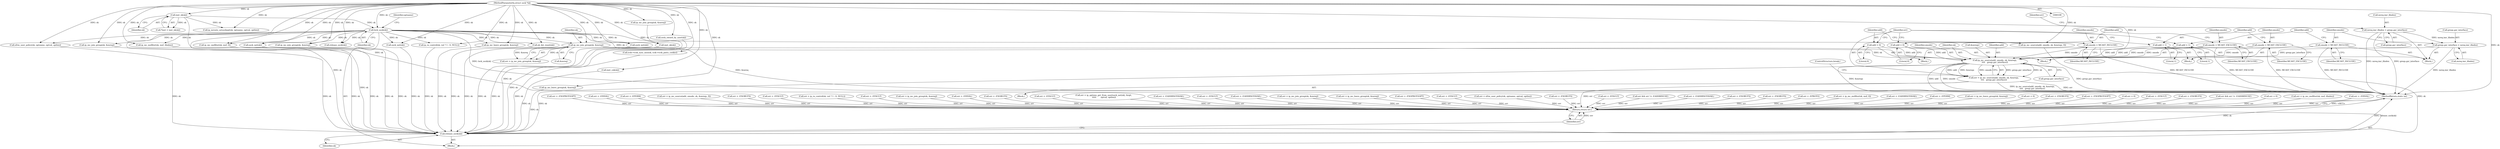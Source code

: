 digraph "0_linux_f6d8bd051c391c1c0458a30b2a7abcd939329259_26@pointer" {
"1001377" [label="(Call,ip_mc_source(add, omode, sk, &mreqs,\n\t\t\t\t   greqs.gsr_interface))"];
"1001372" [label="(Call,add = 0)"];
"1001289" [label="(Call,add = 1)"];
"1001301" [label="(Call,add = 0)"];
"1001364" [label="(Call,add = 1)"];
"1001298" [label="(Call,omode = MCAST_EXCLUDE)"];
"1001369" [label="(Call,omode = MCAST_INCLUDE)"];
"1001286" [label="(Call,omode = MCAST_EXCLUDE)"];
"1001361" [label="(Call,omode = MCAST_INCLUDE)"];
"1000259" [label="(Call,lock_sock(sk))"];
"1000118" [label="(Call,inet_sk(sk))"];
"1000109" [label="(MethodParameterIn,struct sock *sk)"];
"1001342" [label="(Call,ip_mc_join_group(sk, &mreq))"];
"1001354" [label="(Call,greqs.gsr_interface = mreq.imr_ifindex)"];
"1001333" [label="(Call,mreq.imr_ifindex = greqs.gsr_interface)"];
"1001375" [label="(Call,err = ip_mc_source(add, omode, sk, &mreqs,\n\t\t\t\t   greqs.gsr_interface))"];
"1001724" [label="(Return,return err;)"];
"1001722" [label="(Call,release_sock(sk))"];
"1001369" [label="(Call,omode = MCAST_INCLUDE)"];
"1001341" [label="(Identifier,err)"];
"1001596" [label="(Call,ip_mc_msfilter(sk, msf, ifindex))"];
"1000989" [label="(Call,ip_mc_msfilter(sk, msf, 0))"];
"1001179" [label="(Call,ip_mc_join_group(sk, &mreq))"];
"1001215" [label="(Call,err = -EFAULT)"];
"1000894" [label="(Call,ip_mc_join_group(sk, &mreq))"];
"1000116" [label="(Call,*inet = inet_sk(sk))"];
"1000762" [label="(Call,sock_net(sk))"];
"1001083" [label="(Call,err && err != -EADDRINUSE)"];
"1000787" [label="(Call,err = -EADDRNOTAVAIL)"];
"1001299" [label="(Identifier,omode)"];
"1001301" [label="(Call,add = 0)"];
"1000934" [label="(Call,err = -ENOBUFS)"];
"1000920" [label="(Call,err = -ENOBUFS)"];
"1000118" [label="(Call,inet_sk(sk))"];
"1001386" [label="(ControlStructure,break;)"];
"1000512" [label="(Call,sk_dst_reset(sk))"];
"1001106" [label="(Call,ip_mc_source(add, omode, sk, &mreqs, 0))"];
"1001665" [label="(Call,xfrm_user_policy(sk, optname, optval, optlen))"];
"1000838" [label="(Call,err = -EPROTO)"];
"1000294" [label="(Call,sock_owned_by_user(sk))"];
"1001287" [label="(Identifier,omode)"];
"1001366" [label="(Literal,1)"];
"1001334" [label="(Call,mreq.imr_ifindex)"];
"1000987" [label="(Call,err = ip_mc_msfilter(sk, msf, 0))"];
"1001373" [label="(Identifier,add)"];
"1001237" [label="(Call,err = -EADDRNOTAVAIL)"];
"1000260" [label="(Identifier,sk)"];
"1001654" [label="(Call,err = -EPERM)"];
"1001379" [label="(Identifier,omode)"];
"1001309" [label="(Block,)"];
"1001354" [label="(Call,greqs.gsr_interface = mreq.imr_ifindex)"];
"1001380" [label="(Identifier,sk)"];
"1000262" [label="(Identifier,optname)"];
"1000899" [label="(Call,err = ip_mc_leave_group(sk, &mreq))"];
"1001368" [label="(Block,)"];
"1000830" [label="(Call,err = 0)"];
"1001371" [label="(Identifier,MCAST_INCLUDE)"];
"1001727" [label="(Call,release_sock(sk))"];
"1001363" [label="(Identifier,MCAST_INCLUDE)"];
"1000967" [label="(Call,err = -ENOBUFS)"];
"1001298" [label="(Call,omode = MCAST_EXCLUDE)"];
"1001078" [label="(Call,ip_mc_join_group(sk, &mreq))"];
"1000251" [label="(Call,ip_mroute_setsockopt(sk, optname, optval, optlen))"];
"1001717" [label="(Call,err = -ENOPROTOOPT)"];
"1000256" [label="(Call,err = 0)"];
"1001343" [label="(Identifier,sk)"];
"1001381" [label="(Call,&mreqs)"];
"1001365" [label="(Identifier,add)"];
"1001358" [label="(Call,mreq.imr_ifindex)"];
"1001285" [label="(Block,)"];
"1000854" [label="(Call,err = -EFAULT)"];
"1001374" [label="(Literal,0)"];
"1000109" [label="(MethodParameterIn,struct sock *sk)"];
"1001487" [label="(Call,err = -ENOBUFS)"];
"1001302" [label="(Identifier,add)"];
"1001724" [label="(Return,return err;)"];
"1001303" [label="(Literal,0)"];
"1000114" [label="(Block,)"];
"1001291" [label="(Literal,1)"];
"1001347" [label="(Call,err && err != -EADDRINUSE)"];
"1001383" [label="(Call,greqs.gsr_interface)"];
"1000755" [label="(Call,err = 0)"];
"1001290" [label="(Identifier,add)"];
"1001594" [label="(Call,err = ip_mc_msfilter(sk, msf, ifindex))"];
"1000797" [label="(Call,err = -EINVAL)"];
"1001725" [label="(Identifier,err)"];
"1000571" [label="(Call,err = -ENOPROTOOPT)"];
"1000982" [label="(Call,err = -EINVAL)"];
"1000259" [label="(Call,lock_sock(sk))"];
"1001376" [label="(Identifier,err)"];
"1001344" [label="(Call,&mreq)"];
"1001677" [label="(Call,err = -EPERM)"];
"1001104" [label="(Call,err = ip_mc_source(add, omode, sk, &mreqs, 0))"];
"1001412" [label="(Call,err = -ENOBUFS)"];
"1001126" [label="(Call,err = -EFAULT)"];
"1001195" [label="(Block,)"];
"1001377" [label="(Call,ip_mc_source(add, omode, sk, &mreqs,\n\t\t\t\t   greqs.gsr_interface))"];
"1001364" [label="(Call,add = 1)"];
"1000119" [label="(Identifier,sk)"];
"1000352" [label="(Call,icsk->icsk_sync_mss(sk, icsk->icsk_pmtu_cookie))"];
"1001340" [label="(Call,err = ip_mc_join_group(sk, &mreq))"];
"1001628" [label="(Call,err = ip_ra_control(sk, val ? 1 : 0, NULL))"];
"1001723" [label="(Identifier,sk)"];
"1001372" [label="(Call,add = 0)"];
"1001431" [label="(Call,err = -EFAULT)"];
"1000892" [label="(Call,err = ip_mc_join_group(sk, &mreq))"];
"1001467" [label="(Call,err = -EINVAL)"];
"1001337" [label="(Call,greqs.gsr_interface)"];
"1001375" [label="(Call,err = ip_mc_source(add, omode, sk, &mreqs,\n\t\t\t\t   greqs.gsr_interface))"];
"1000279" [label="(Call,sock_net(sk))"];
"1001378" [label="(Identifier,add)"];
"1001426" [label="(Call,err = -ENOBUFS)"];
"1000304" [label="(Call,inet_csk(sk))"];
"1000688" [label="(Call,err = -EFAULT)"];
"1001286" [label="(Call,omode = MCAST_EXCLUDE)"];
"1000901" [label="(Call,ip_mc_leave_group(sk, &mreq))"];
"1001300" [label="(Identifier,MCAST_EXCLUDE)"];
"1001297" [label="(Block,)"];
"1000276" [label="(Call,err = ip_options_get_from_user(sock_net(sk), &opt,\n \t\t\t\t\t       optval, optlen))"];
"1001545" [label="(Call,err = -EADDRNOTAVAIL)"];
"1001289" [label="(Call,add = 1)"];
"1001630" [label="(Call,ip_ra_control(sk, val ? 1 : 0, NULL))"];
"1001186" [label="(Call,ip_mc_leave_group(sk, &mreq))"];
"1001361" [label="(Call,omode = MCAST_INCLUDE)"];
"1001333" [label="(Call,mreq.imr_ifindex = greqs.gsr_interface)"];
"1001355" [label="(Call,greqs.gsr_interface)"];
"1001018" [label="(Call,err = -EFAULT)"];
"1001512" [label="(Call,err = -EADDRNOTAVAIL)"];
"1000782" [label="(Call,sock_net(sk))"];
"1001177" [label="(Call,err = ip_mc_join_group(sk, &mreq))"];
"1001184" [label="(Call,err = ip_mc_leave_group(sk, &mreq))"];
"1000549" [label="(Call,err = -ENOPROTOOPT)"];
"1000844" [label="(Call,inet_sk(sk))"];
"1000939" [label="(Call,err = -EFAULT)"];
"1001722" [label="(Call,release_sock(sk))"];
"1001663" [label="(Call,err = xfrm_user_policy(sk, optname, optval, optlen))"];
"1001288" [label="(Identifier,MCAST_EXCLUDE)"];
"1001370" [label="(Identifier,omode)"];
"1001342" [label="(Call,ip_mc_join_group(sk, &mreq))"];
"1001732" [label="(MethodReturn,static int)"];
"1001454" [label="(Call,err = -ENOBUFS)"];
"1001362" [label="(Identifier,omode)"];
"1001377" -> "1001375"  [label="AST: "];
"1001377" -> "1001383"  [label="CFG: "];
"1001378" -> "1001377"  [label="AST: "];
"1001379" -> "1001377"  [label="AST: "];
"1001380" -> "1001377"  [label="AST: "];
"1001381" -> "1001377"  [label="AST: "];
"1001383" -> "1001377"  [label="AST: "];
"1001375" -> "1001377"  [label="CFG: "];
"1001377" -> "1001732"  [label="DDG: greqs.gsr_interface"];
"1001377" -> "1001732"  [label="DDG: &mreqs"];
"1001377" -> "1001732"  [label="DDG: add"];
"1001377" -> "1001732"  [label="DDG: omode"];
"1001377" -> "1001375"  [label="DDG: greqs.gsr_interface"];
"1001377" -> "1001375"  [label="DDG: sk"];
"1001377" -> "1001375"  [label="DDG: add"];
"1001377" -> "1001375"  [label="DDG: &mreqs"];
"1001377" -> "1001375"  [label="DDG: omode"];
"1001372" -> "1001377"  [label="DDG: add"];
"1001289" -> "1001377"  [label="DDG: add"];
"1001301" -> "1001377"  [label="DDG: add"];
"1001364" -> "1001377"  [label="DDG: add"];
"1001298" -> "1001377"  [label="DDG: omode"];
"1001369" -> "1001377"  [label="DDG: omode"];
"1001286" -> "1001377"  [label="DDG: omode"];
"1001361" -> "1001377"  [label="DDG: omode"];
"1000259" -> "1001377"  [label="DDG: sk"];
"1001342" -> "1001377"  [label="DDG: sk"];
"1000109" -> "1001377"  [label="DDG: sk"];
"1001354" -> "1001377"  [label="DDG: greqs.gsr_interface"];
"1001377" -> "1001722"  [label="DDG: sk"];
"1001372" -> "1001368"  [label="AST: "];
"1001372" -> "1001374"  [label="CFG: "];
"1001373" -> "1001372"  [label="AST: "];
"1001374" -> "1001372"  [label="AST: "];
"1001376" -> "1001372"  [label="CFG: "];
"1001289" -> "1001285"  [label="AST: "];
"1001289" -> "1001291"  [label="CFG: "];
"1001290" -> "1001289"  [label="AST: "];
"1001291" -> "1001289"  [label="AST: "];
"1001376" -> "1001289"  [label="CFG: "];
"1001301" -> "1001297"  [label="AST: "];
"1001301" -> "1001303"  [label="CFG: "];
"1001302" -> "1001301"  [label="AST: "];
"1001303" -> "1001301"  [label="AST: "];
"1001376" -> "1001301"  [label="CFG: "];
"1001364" -> "1001309"  [label="AST: "];
"1001364" -> "1001366"  [label="CFG: "];
"1001365" -> "1001364"  [label="AST: "];
"1001366" -> "1001364"  [label="AST: "];
"1001376" -> "1001364"  [label="CFG: "];
"1001298" -> "1001297"  [label="AST: "];
"1001298" -> "1001300"  [label="CFG: "];
"1001299" -> "1001298"  [label="AST: "];
"1001300" -> "1001298"  [label="AST: "];
"1001302" -> "1001298"  [label="CFG: "];
"1001298" -> "1001732"  [label="DDG: MCAST_EXCLUDE"];
"1001369" -> "1001368"  [label="AST: "];
"1001369" -> "1001371"  [label="CFG: "];
"1001370" -> "1001369"  [label="AST: "];
"1001371" -> "1001369"  [label="AST: "];
"1001373" -> "1001369"  [label="CFG: "];
"1001369" -> "1001732"  [label="DDG: MCAST_INCLUDE"];
"1001286" -> "1001285"  [label="AST: "];
"1001286" -> "1001288"  [label="CFG: "];
"1001287" -> "1001286"  [label="AST: "];
"1001288" -> "1001286"  [label="AST: "];
"1001290" -> "1001286"  [label="CFG: "];
"1001286" -> "1001732"  [label="DDG: MCAST_EXCLUDE"];
"1001361" -> "1001309"  [label="AST: "];
"1001361" -> "1001363"  [label="CFG: "];
"1001362" -> "1001361"  [label="AST: "];
"1001363" -> "1001361"  [label="AST: "];
"1001365" -> "1001361"  [label="CFG: "];
"1001361" -> "1001732"  [label="DDG: MCAST_INCLUDE"];
"1000259" -> "1000114"  [label="AST: "];
"1000259" -> "1000260"  [label="CFG: "];
"1000260" -> "1000259"  [label="AST: "];
"1000262" -> "1000259"  [label="CFG: "];
"1000259" -> "1001732"  [label="DDG: lock_sock(sk)"];
"1000118" -> "1000259"  [label="DDG: sk"];
"1000109" -> "1000259"  [label="DDG: sk"];
"1000259" -> "1000279"  [label="DDG: sk"];
"1000259" -> "1000512"  [label="DDG: sk"];
"1000259" -> "1000762"  [label="DDG: sk"];
"1000259" -> "1000782"  [label="DDG: sk"];
"1000259" -> "1000844"  [label="DDG: sk"];
"1000259" -> "1000989"  [label="DDG: sk"];
"1000259" -> "1001078"  [label="DDG: sk"];
"1000259" -> "1001106"  [label="DDG: sk"];
"1000259" -> "1001179"  [label="DDG: sk"];
"1000259" -> "1001186"  [label="DDG: sk"];
"1000259" -> "1001342"  [label="DDG: sk"];
"1000259" -> "1001596"  [label="DDG: sk"];
"1000259" -> "1001630"  [label="DDG: sk"];
"1000259" -> "1001665"  [label="DDG: sk"];
"1000259" -> "1001722"  [label="DDG: sk"];
"1000259" -> "1001727"  [label="DDG: sk"];
"1000118" -> "1000116"  [label="AST: "];
"1000118" -> "1000119"  [label="CFG: "];
"1000119" -> "1000118"  [label="AST: "];
"1000116" -> "1000118"  [label="CFG: "];
"1000118" -> "1001732"  [label="DDG: sk"];
"1000118" -> "1000116"  [label="DDG: sk"];
"1000109" -> "1000118"  [label="DDG: sk"];
"1000118" -> "1000251"  [label="DDG: sk"];
"1000109" -> "1000108"  [label="AST: "];
"1000109" -> "1001732"  [label="DDG: sk"];
"1000109" -> "1000251"  [label="DDG: sk"];
"1000109" -> "1000279"  [label="DDG: sk"];
"1000109" -> "1000294"  [label="DDG: sk"];
"1000109" -> "1000304"  [label="DDG: sk"];
"1000109" -> "1000352"  [label="DDG: sk"];
"1000109" -> "1000512"  [label="DDG: sk"];
"1000109" -> "1000762"  [label="DDG: sk"];
"1000109" -> "1000782"  [label="DDG: sk"];
"1000109" -> "1000844"  [label="DDG: sk"];
"1000109" -> "1000894"  [label="DDG: sk"];
"1000109" -> "1000901"  [label="DDG: sk"];
"1000109" -> "1000989"  [label="DDG: sk"];
"1000109" -> "1001078"  [label="DDG: sk"];
"1000109" -> "1001106"  [label="DDG: sk"];
"1000109" -> "1001179"  [label="DDG: sk"];
"1000109" -> "1001186"  [label="DDG: sk"];
"1000109" -> "1001342"  [label="DDG: sk"];
"1000109" -> "1001596"  [label="DDG: sk"];
"1000109" -> "1001630"  [label="DDG: sk"];
"1000109" -> "1001665"  [label="DDG: sk"];
"1000109" -> "1001722"  [label="DDG: sk"];
"1000109" -> "1001727"  [label="DDG: sk"];
"1001342" -> "1001340"  [label="AST: "];
"1001342" -> "1001344"  [label="CFG: "];
"1001343" -> "1001342"  [label="AST: "];
"1001344" -> "1001342"  [label="AST: "];
"1001340" -> "1001342"  [label="CFG: "];
"1001342" -> "1001732"  [label="DDG: &mreq"];
"1001342" -> "1001340"  [label="DDG: sk"];
"1001342" -> "1001340"  [label="DDG: &mreq"];
"1001342" -> "1001722"  [label="DDG: sk"];
"1001354" -> "1001309"  [label="AST: "];
"1001354" -> "1001358"  [label="CFG: "];
"1001355" -> "1001354"  [label="AST: "];
"1001358" -> "1001354"  [label="AST: "];
"1001362" -> "1001354"  [label="CFG: "];
"1001354" -> "1001732"  [label="DDG: mreq.imr_ifindex"];
"1001333" -> "1001354"  [label="DDG: mreq.imr_ifindex"];
"1001333" -> "1001309"  [label="AST: "];
"1001333" -> "1001337"  [label="CFG: "];
"1001334" -> "1001333"  [label="AST: "];
"1001337" -> "1001333"  [label="AST: "];
"1001341" -> "1001333"  [label="CFG: "];
"1001333" -> "1001732"  [label="DDG: greqs.gsr_interface"];
"1001333" -> "1001732"  [label="DDG: mreq.imr_ifindex"];
"1001375" -> "1001195"  [label="AST: "];
"1001376" -> "1001375"  [label="AST: "];
"1001386" -> "1001375"  [label="CFG: "];
"1001375" -> "1001732"  [label="DDG: ip_mc_source(add, omode, sk, &mreqs,\n\t\t\t\t   greqs.gsr_interface)"];
"1001375" -> "1001732"  [label="DDG: err"];
"1001375" -> "1001724"  [label="DDG: err"];
"1001724" -> "1000114"  [label="AST: "];
"1001724" -> "1001725"  [label="CFG: "];
"1001725" -> "1001724"  [label="AST: "];
"1001732" -> "1001724"  [label="CFG: "];
"1001724" -> "1001732"  [label="DDG: <RET>"];
"1001725" -> "1001724"  [label="DDG: err"];
"1000549" -> "1001724"  [label="DDG: err"];
"1001512" -> "1001724"  [label="DDG: err"];
"1000987" -> "1001724"  [label="DDG: err"];
"1001431" -> "1001724"  [label="DDG: err"];
"1000920" -> "1001724"  [label="DDG: err"];
"1001237" -> "1001724"  [label="DDG: err"];
"1001018" -> "1001724"  [label="DDG: err"];
"1000939" -> "1001724"  [label="DDG: err"];
"1001717" -> "1001724"  [label="DDG: err"];
"1000797" -> "1001724"  [label="DDG: err"];
"1000276" -> "1001724"  [label="DDG: err"];
"1001215" -> "1001724"  [label="DDG: err"];
"1000967" -> "1001724"  [label="DDG: err"];
"1000830" -> "1001724"  [label="DDG: err"];
"1000787" -> "1001724"  [label="DDG: err"];
"1000688" -> "1001724"  [label="DDG: err"];
"1000934" -> "1001724"  [label="DDG: err"];
"1001177" -> "1001724"  [label="DDG: err"];
"1001677" -> "1001724"  [label="DDG: err"];
"1001487" -> "1001724"  [label="DDG: err"];
"1000892" -> "1001724"  [label="DDG: err"];
"1001104" -> "1001724"  [label="DDG: err"];
"1001126" -> "1001724"  [label="DDG: err"];
"1001184" -> "1001724"  [label="DDG: err"];
"1001347" -> "1001724"  [label="DDG: err"];
"1001454" -> "1001724"  [label="DDG: err"];
"1001426" -> "1001724"  [label="DDG: err"];
"1000899" -> "1001724"  [label="DDG: err"];
"1000854" -> "1001724"  [label="DDG: err"];
"1001083" -> "1001724"  [label="DDG: err"];
"1000571" -> "1001724"  [label="DDG: err"];
"1001467" -> "1001724"  [label="DDG: err"];
"1000982" -> "1001724"  [label="DDG: err"];
"1001654" -> "1001724"  [label="DDG: err"];
"1000838" -> "1001724"  [label="DDG: err"];
"1000256" -> "1001724"  [label="DDG: err"];
"1001594" -> "1001724"  [label="DDG: err"];
"1001545" -> "1001724"  [label="DDG: err"];
"1000755" -> "1001724"  [label="DDG: err"];
"1001628" -> "1001724"  [label="DDG: err"];
"1001412" -> "1001724"  [label="DDG: err"];
"1001663" -> "1001724"  [label="DDG: err"];
"1001722" -> "1000114"  [label="AST: "];
"1001722" -> "1001723"  [label="CFG: "];
"1001723" -> "1001722"  [label="AST: "];
"1001725" -> "1001722"  [label="CFG: "];
"1001722" -> "1001732"  [label="DDG: release_sock(sk)"];
"1001722" -> "1001732"  [label="DDG: sk"];
"1000782" -> "1001722"  [label="DDG: sk"];
"1000304" -> "1001722"  [label="DDG: sk"];
"1000352" -> "1001722"  [label="DDG: sk"];
"1000989" -> "1001722"  [label="DDG: sk"];
"1000762" -> "1001722"  [label="DDG: sk"];
"1000294" -> "1001722"  [label="DDG: sk"];
"1001078" -> "1001722"  [label="DDG: sk"];
"1000844" -> "1001722"  [label="DDG: sk"];
"1000901" -> "1001722"  [label="DDG: sk"];
"1001186" -> "1001722"  [label="DDG: sk"];
"1001630" -> "1001722"  [label="DDG: sk"];
"1000512" -> "1001722"  [label="DDG: sk"];
"1000894" -> "1001722"  [label="DDG: sk"];
"1000279" -> "1001722"  [label="DDG: sk"];
"1001106" -> "1001722"  [label="DDG: sk"];
"1001596" -> "1001722"  [label="DDG: sk"];
"1001665" -> "1001722"  [label="DDG: sk"];
"1001179" -> "1001722"  [label="DDG: sk"];
}
